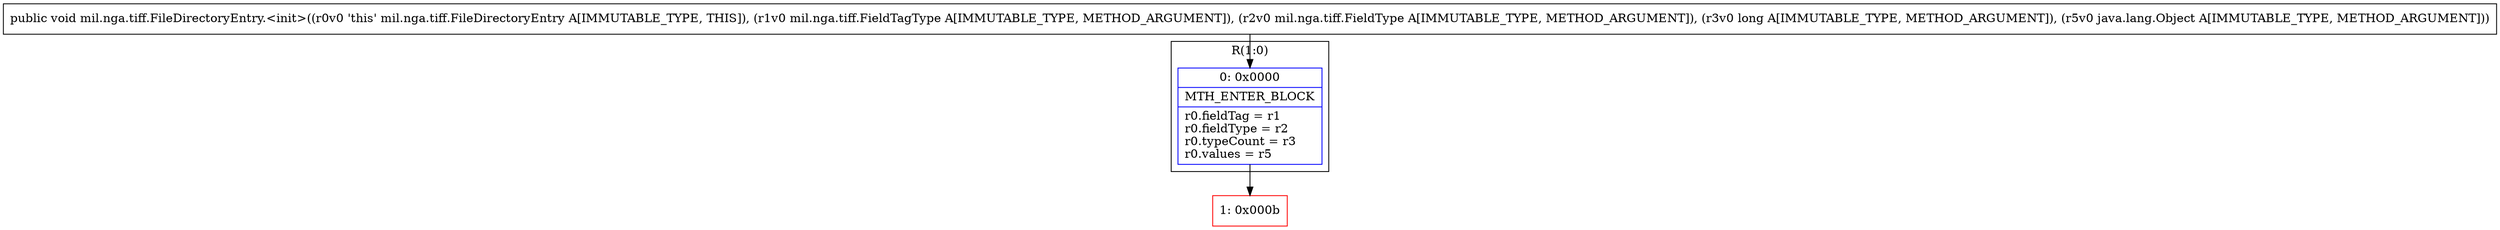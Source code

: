 digraph "CFG formil.nga.tiff.FileDirectoryEntry.\<init\>(Lmil\/nga\/tiff\/FieldTagType;Lmil\/nga\/tiff\/FieldType;JLjava\/lang\/Object;)V" {
subgraph cluster_Region_1918461703 {
label = "R(1:0)";
node [shape=record,color=blue];
Node_0 [shape=record,label="{0\:\ 0x0000|MTH_ENTER_BLOCK\l|r0.fieldTag = r1\lr0.fieldType = r2\lr0.typeCount = r3\lr0.values = r5\l}"];
}
Node_1 [shape=record,color=red,label="{1\:\ 0x000b}"];
MethodNode[shape=record,label="{public void mil.nga.tiff.FileDirectoryEntry.\<init\>((r0v0 'this' mil.nga.tiff.FileDirectoryEntry A[IMMUTABLE_TYPE, THIS]), (r1v0 mil.nga.tiff.FieldTagType A[IMMUTABLE_TYPE, METHOD_ARGUMENT]), (r2v0 mil.nga.tiff.FieldType A[IMMUTABLE_TYPE, METHOD_ARGUMENT]), (r3v0 long A[IMMUTABLE_TYPE, METHOD_ARGUMENT]), (r5v0 java.lang.Object A[IMMUTABLE_TYPE, METHOD_ARGUMENT])) }"];
MethodNode -> Node_0;
Node_0 -> Node_1;
}

